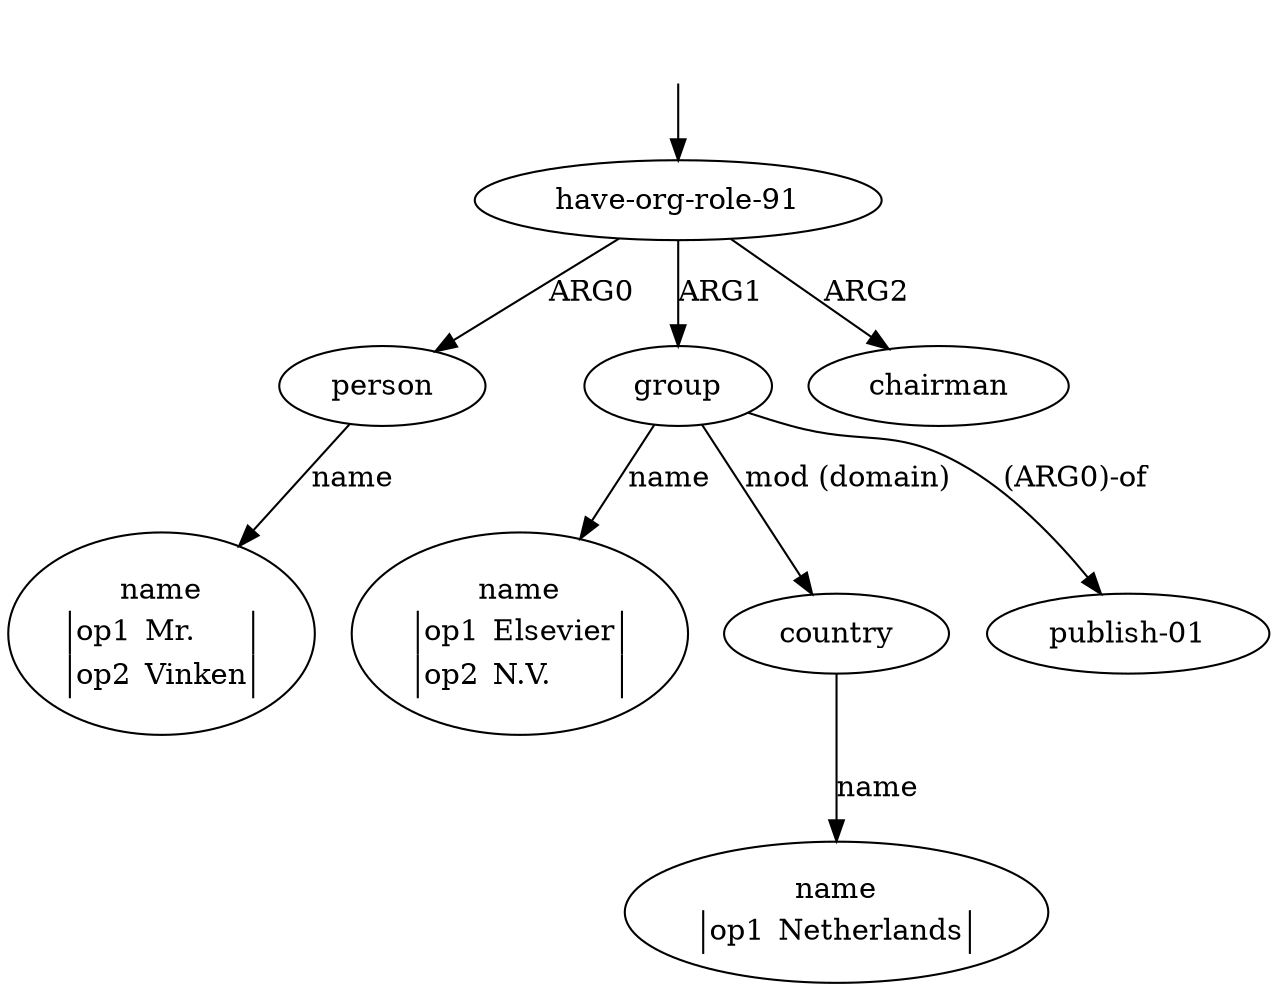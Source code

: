 digraph "20001002" {
  top [ style=invis ];
  top -> 0;
  0 [ label=<<table align="center" border="0" cellspacing="0"><tr><td colspan="2">have-org-role-91</td></tr></table>> ];
  1 [ label=<<table align="center" border="0" cellspacing="0"><tr><td colspan="2">person</td></tr></table>> ];
  2 [ label=<<table align="center" border="0" cellspacing="0"><tr><td colspan="2">name</td></tr><tr><td sides="l" border="1" align="left">op1</td><td sides="r" border="1" align="left">Mr.</td></tr><tr><td sides="l" border="1" align="left">op2</td><td sides="r" border="1" align="left">Vinken</td></tr></table>> ];
  3 [ label=<<table align="center" border="0" cellspacing="0"><tr><td colspan="2">group</td></tr></table>> ];
  4 [ label=<<table align="center" border="0" cellspacing="0"><tr><td colspan="2">name</td></tr><tr><td sides="l" border="1" align="left">op1</td><td sides="r" border="1" align="left">Elsevier</td></tr><tr><td sides="l" border="1" align="left">op2</td><td sides="r" border="1" align="left">N.V.</td></tr></table>> ];
  5 [ label=<<table align="center" border="0" cellspacing="0"><tr><td colspan="2">country</td></tr></table>> ];
  6 [ label=<<table align="center" border="0" cellspacing="0"><tr><td colspan="2">name</td></tr><tr><td sides="l" border="1" align="left">op1</td><td sides="r" border="1" align="left">Netherlands</td></tr></table>> ];
  7 [ label=<<table align="center" border="0" cellspacing="0"><tr><td colspan="2">publish-01</td></tr></table>> ];
  8 [ label=<<table align="center" border="0" cellspacing="0"><tr><td colspan="2">chairman</td></tr></table>> ];
  3 -> 7 [ label="(ARG0)-of" ];
  5 -> 6 [ label="name" ];
  0 -> 3 [ label="ARG1" ];
  0 -> 8 [ label="ARG2" ];
  1 -> 2 [ label="name" ];
  3 -> 5 [ label="mod (domain)" ];
  0 -> 1 [ label="ARG0" ];
  3 -> 4 [ label="name" ];
}

